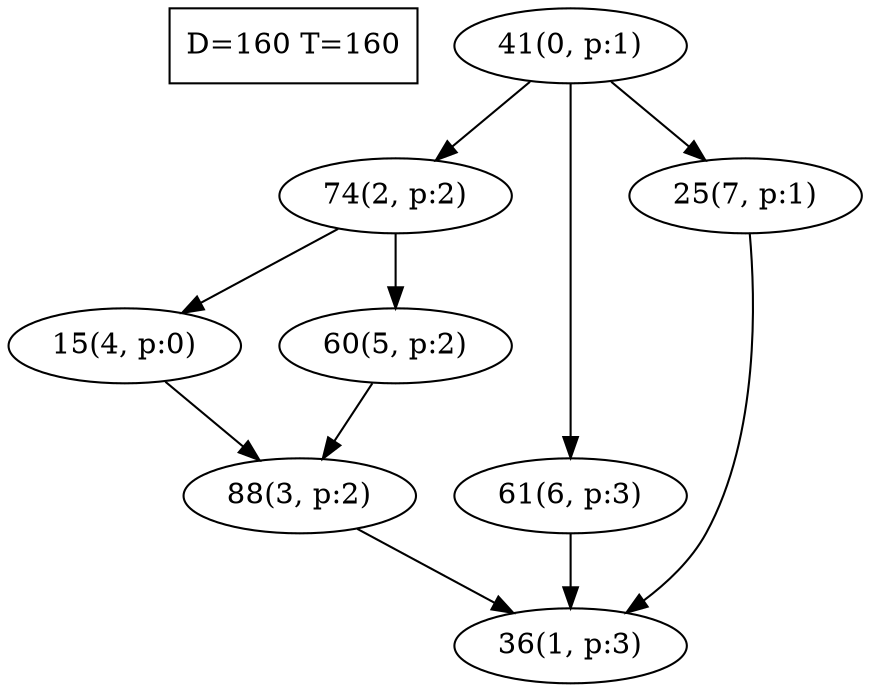 digraph Task {
i [shape=box, label="D=160 T=160"]; 
0 [label="41(0, p:1)"];
1 [label="36(1, p:3)"];
2 [label="74(2, p:2)"];
3 [label="88(3, p:2)"];
4 [label="15(4, p:0)"];
5 [label="60(5, p:2)"];
6 [label="61(6, p:3)"];
7 [label="25(7, p:1)"];
0 -> 2;
0 -> 6;
0 -> 7;
2 -> 4;
2 -> 5;
3 -> 1;
4 -> 3;
5 -> 3;
6 -> 1;
7 -> 1;
}
